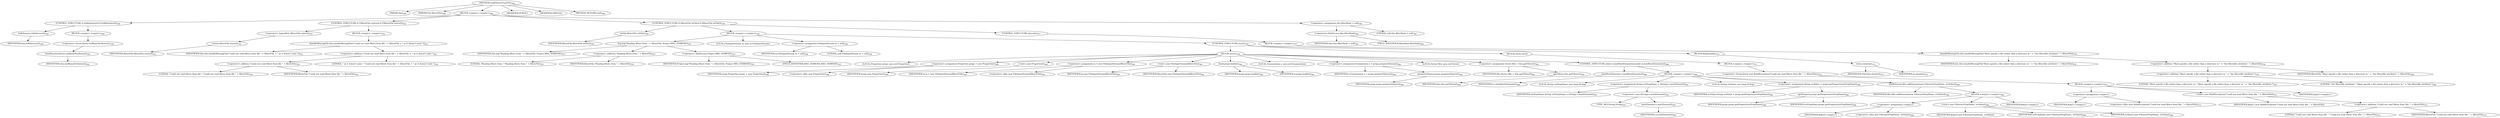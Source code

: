 digraph "readFiltersFromFile" {  
"749" [label = <(METHOD,readFiltersFromFile)<SUB>348</SUB>> ]
"83" [label = <(PARAM,this)<SUB>348</SUB>> ]
"750" [label = <(PARAM,File filtersFile)<SUB>348</SUB>> ]
"751" [label = <(BLOCK,&lt;empty&gt;,&lt;empty&gt;)<SUB>348</SUB>> ]
"752" [label = <(CONTROL_STRUCTURE,if (isReference()),if (isReference()))<SUB>349</SUB>> ]
"753" [label = <(isReference,isReference())<SUB>349</SUB>> ]
"82" [label = <(IDENTIFIER,this,isReference())<SUB>349</SUB>> ]
"754" [label = <(BLOCK,&lt;empty&gt;,&lt;empty&gt;)<SUB>349</SUB>> ]
"755" [label = <(&lt;operator&gt;.throw,throw tooManyAttributes();)<SUB>350</SUB>> ]
"756" [label = <(tooManyAttributes,tooManyAttributes())<SUB>350</SUB>> ]
"84" [label = <(IDENTIFIER,this,tooManyAttributes())<SUB>350</SUB>> ]
"757" [label = <(CONTROL_STRUCTURE,if (!filtersFile.exists()),if (!filtersFile.exists()))<SUB>352</SUB>> ]
"758" [label = <(&lt;operator&gt;.logicalNot,!filtersFile.exists())<SUB>352</SUB>> ]
"759" [label = <(exists,filtersFile.exists())<SUB>352</SUB>> ]
"760" [label = <(IDENTIFIER,filtersFile,filtersFile.exists())<SUB>352</SUB>> ]
"761" [label = <(BLOCK,&lt;empty&gt;,&lt;empty&gt;)<SUB>352</SUB>> ]
"762" [label = <(handleMissingFile,this.handleMissingFile(&quot;Could not read filters from file &quot; + filtersFile + &quot; as it doesn't exist.&quot;))<SUB>353</SUB>> ]
"85" [label = <(IDENTIFIER,this,this.handleMissingFile(&quot;Could not read filters from file &quot; + filtersFile + &quot; as it doesn't exist.&quot;))<SUB>353</SUB>> ]
"763" [label = <(&lt;operator&gt;.addition,&quot;Could not read filters from file &quot; + filtersFile + &quot; as it doesn't exist.&quot;)<SUB>353</SUB>> ]
"764" [label = <(&lt;operator&gt;.addition,&quot;Could not read filters from file &quot; + filtersFile)<SUB>353</SUB>> ]
"765" [label = <(LITERAL,&quot;Could not read filters from file &quot;,&quot;Could not read filters from file &quot; + filtersFile)<SUB>353</SUB>> ]
"766" [label = <(IDENTIFIER,filtersFile,&quot;Could not read filters from file &quot; + filtersFile)<SUB>354</SUB>> ]
"767" [label = <(LITERAL,&quot; as it doesn't exist.&quot;,&quot;Could not read filters from file &quot; + filtersFile + &quot; as it doesn't exist.&quot;)<SUB>354</SUB>> ]
"768" [label = <(CONTROL_STRUCTURE,if (filtersFile.isFile()),if (filtersFile.isFile()))<SUB>356</SUB>> ]
"769" [label = <(isFile,filtersFile.isFile())<SUB>356</SUB>> ]
"770" [label = <(IDENTIFIER,filtersFile,filtersFile.isFile())<SUB>356</SUB>> ]
"771" [label = <(BLOCK,&lt;empty&gt;,&lt;empty&gt;)<SUB>356</SUB>> ]
"772" [label = <(log,log(&quot;Reading filters from &quot; + filtersFile, Project.MSG_VERBOSE))<SUB>357</SUB>> ]
"86" [label = <(IDENTIFIER,this,log(&quot;Reading filters from &quot; + filtersFile, Project.MSG_VERBOSE))<SUB>357</SUB>> ]
"773" [label = <(&lt;operator&gt;.addition,&quot;Reading filters from &quot; + filtersFile)<SUB>357</SUB>> ]
"774" [label = <(LITERAL,&quot;Reading filters from &quot;,&quot;Reading filters from &quot; + filtersFile)<SUB>357</SUB>> ]
"775" [label = <(IDENTIFIER,filtersFile,&quot;Reading filters from &quot; + filtersFile)<SUB>357</SUB>> ]
"776" [label = <(&lt;operator&gt;.fieldAccess,Project.MSG_VERBOSE)<SUB>357</SUB>> ]
"777" [label = <(IDENTIFIER,Project,log(&quot;Reading filters from &quot; + filtersFile, Project.MSG_VERBOSE))<SUB>357</SUB>> ]
"778" [label = <(FIELD_IDENTIFIER,MSG_VERBOSE,MSG_VERBOSE)<SUB>357</SUB>> ]
"90" [label = <(LOCAL,FileInputStream in: java.io.FileInputStream)> ]
"779" [label = <(&lt;operator&gt;.assignment,FileInputStream in = null)<SUB>358</SUB>> ]
"780" [label = <(IDENTIFIER,in,FileInputStream in = null)<SUB>358</SUB>> ]
"781" [label = <(LITERAL,null,FileInputStream in = null)<SUB>358</SUB>> ]
"782" [label = <(CONTROL_STRUCTURE,try,try)<SUB>359</SUB>> ]
"783" [label = <(BLOCK,try,try)<SUB>359</SUB>> ]
"88" [label = <(LOCAL,Properties props: java.util.Properties)> ]
"784" [label = <(&lt;operator&gt;.assignment,Properties props = new Properties())<SUB>360</SUB>> ]
"785" [label = <(IDENTIFIER,props,Properties props = new Properties())<SUB>360</SUB>> ]
"786" [label = <(&lt;operator&gt;.alloc,new Properties())<SUB>360</SUB>> ]
"787" [label = <(&lt;init&gt;,new Properties())<SUB>360</SUB>> ]
"87" [label = <(IDENTIFIER,props,new Properties())<SUB>360</SUB>> ]
"788" [label = <(&lt;operator&gt;.assignment,in = new FileInputStream(filtersFile))<SUB>361</SUB>> ]
"789" [label = <(IDENTIFIER,in,in = new FileInputStream(filtersFile))<SUB>361</SUB>> ]
"790" [label = <(&lt;operator&gt;.alloc,new FileInputStream(filtersFile))<SUB>361</SUB>> ]
"791" [label = <(&lt;init&gt;,new FileInputStream(filtersFile))<SUB>361</SUB>> ]
"89" [label = <(IDENTIFIER,in,new FileInputStream(filtersFile))<SUB>361</SUB>> ]
"792" [label = <(IDENTIFIER,filtersFile,new FileInputStream(filtersFile))<SUB>361</SUB>> ]
"793" [label = <(load,props.load(in))<SUB>362</SUB>> ]
"794" [label = <(IDENTIFIER,props,props.load(in))<SUB>362</SUB>> ]
"795" [label = <(IDENTIFIER,in,props.load(in))<SUB>362</SUB>> ]
"796" [label = <(LOCAL,Enumeration e: java.util.Enumeration)> ]
"797" [label = <(&lt;operator&gt;.assignment,Enumeration e = props.propertyNames())<SUB>364</SUB>> ]
"798" [label = <(IDENTIFIER,e,Enumeration e = props.propertyNames())<SUB>364</SUB>> ]
"799" [label = <(propertyNames,props.propertyNames())<SUB>364</SUB>> ]
"800" [label = <(IDENTIFIER,props,props.propertyNames())<SUB>364</SUB>> ]
"801" [label = <(LOCAL,Vector filts: java.util.Vector)> ]
"802" [label = <(&lt;operator&gt;.assignment,Vector filts = this.getFilters())<SUB>365</SUB>> ]
"803" [label = <(IDENTIFIER,filts,Vector filts = this.getFilters())<SUB>365</SUB>> ]
"804" [label = <(getFilters,this.getFilters())<SUB>365</SUB>> ]
"91" [label = <(IDENTIFIER,this,this.getFilters())<SUB>365</SUB>> ]
"805" [label = <(CONTROL_STRUCTURE,while (e.hasMoreElements()),while (e.hasMoreElements()))<SUB>366</SUB>> ]
"806" [label = <(hasMoreElements,e.hasMoreElements())<SUB>366</SUB>> ]
"807" [label = <(IDENTIFIER,e,e.hasMoreElements())<SUB>366</SUB>> ]
"808" [label = <(BLOCK,&lt;empty&gt;,&lt;empty&gt;)<SUB>366</SUB>> ]
"809" [label = <(LOCAL,String strPropName: java.lang.String)> ]
"810" [label = <(&lt;operator&gt;.assignment,String strPropName = (String) e.nextElement())<SUB>367</SUB>> ]
"811" [label = <(IDENTIFIER,strPropName,String strPropName = (String) e.nextElement())<SUB>367</SUB>> ]
"812" [label = <(&lt;operator&gt;.cast,(String) e.nextElement())<SUB>367</SUB>> ]
"813" [label = <(TYPE_REF,String,String)<SUB>367</SUB>> ]
"814" [label = <(nextElement,e.nextElement())<SUB>367</SUB>> ]
"815" [label = <(IDENTIFIER,e,e.nextElement())<SUB>367</SUB>> ]
"816" [label = <(LOCAL,String strValue: java.lang.String)> ]
"817" [label = <(&lt;operator&gt;.assignment,String strValue = props.getProperty(strPropName))<SUB>368</SUB>> ]
"818" [label = <(IDENTIFIER,strValue,String strValue = props.getProperty(strPropName))<SUB>368</SUB>> ]
"819" [label = <(getProperty,props.getProperty(strPropName))<SUB>368</SUB>> ]
"820" [label = <(IDENTIFIER,props,props.getProperty(strPropName))<SUB>368</SUB>> ]
"821" [label = <(IDENTIFIER,strPropName,props.getProperty(strPropName))<SUB>368</SUB>> ]
"822" [label = <(addElement,filts.addElement(new Filter(strPropName, strValue)))<SUB>369</SUB>> ]
"823" [label = <(IDENTIFIER,filts,filts.addElement(new Filter(strPropName, strValue)))<SUB>369</SUB>> ]
"824" [label = <(BLOCK,&lt;empty&gt;,&lt;empty&gt;)<SUB>369</SUB>> ]
"825" [label = <(&lt;operator&gt;.assignment,&lt;empty&gt;)> ]
"826" [label = <(IDENTIFIER,$obj10,&lt;empty&gt;)> ]
"827" [label = <(&lt;operator&gt;.alloc,new Filter(strPropName, strValue))<SUB>369</SUB>> ]
"828" [label = <(&lt;init&gt;,new Filter(strPropName, strValue))<SUB>369</SUB>> ]
"829" [label = <(IDENTIFIER,$obj10,new Filter(strPropName, strValue))> ]
"830" [label = <(IDENTIFIER,strPropName,new Filter(strPropName, strValue))<SUB>369</SUB>> ]
"831" [label = <(IDENTIFIER,strValue,new Filter(strPropName, strValue))<SUB>369</SUB>> ]
"832" [label = <(IDENTIFIER,$obj10,&lt;empty&gt;)> ]
"833" [label = <(BLOCK,catch,catch)> ]
"834" [label = <(BLOCK,&lt;empty&gt;,&lt;empty&gt;)<SUB>371</SUB>> ]
"835" [label = <(&lt;operator&gt;.throw,throw new BuildException(&quot;Could not read filters from file: &quot; + filtersFile);)<SUB>372</SUB>> ]
"836" [label = <(BLOCK,&lt;empty&gt;,&lt;empty&gt;)<SUB>372</SUB>> ]
"837" [label = <(&lt;operator&gt;.assignment,&lt;empty&gt;)> ]
"838" [label = <(IDENTIFIER,$obj11,&lt;empty&gt;)> ]
"839" [label = <(&lt;operator&gt;.alloc,new BuildException(&quot;Could not read filters from file: &quot; + filtersFile))<SUB>372</SUB>> ]
"840" [label = <(&lt;init&gt;,new BuildException(&quot;Could not read filters from file: &quot; + filtersFile))<SUB>372</SUB>> ]
"841" [label = <(IDENTIFIER,$obj11,new BuildException(&quot;Could not read filters from file: &quot; + filtersFile))> ]
"842" [label = <(&lt;operator&gt;.addition,&quot;Could not read filters from file: &quot; + filtersFile)<SUB>372</SUB>> ]
"843" [label = <(LITERAL,&quot;Could not read filters from file: &quot;,&quot;Could not read filters from file: &quot; + filtersFile)<SUB>372</SUB>> ]
"844" [label = <(IDENTIFIER,filtersFile,&quot;Could not read filters from file: &quot; + filtersFile)<SUB>373</SUB>> ]
"845" [label = <(IDENTIFIER,$obj11,&lt;empty&gt;)> ]
"846" [label = <(BLOCK,finally,finally)<SUB>374</SUB>> ]
"847" [label = <(close,close(in))<SUB>375</SUB>> ]
"848" [label = <(IDENTIFIER,FileUtils,close(in))<SUB>375</SUB>> ]
"849" [label = <(IDENTIFIER,in,close(in))<SUB>375</SUB>> ]
"850" [label = <(CONTROL_STRUCTURE,else,else)<SUB>377</SUB>> ]
"851" [label = <(BLOCK,&lt;empty&gt;,&lt;empty&gt;)<SUB>377</SUB>> ]
"852" [label = <(handleMissingFile,this.handleMissingFile(&quot;Must specify a file rather than a directory in &quot; + &quot;the filtersfile attribute:&quot; + filtersFile))<SUB>378</SUB>> ]
"92" [label = <(IDENTIFIER,this,this.handleMissingFile(&quot;Must specify a file rather than a directory in &quot; + &quot;the filtersfile attribute:&quot; + filtersFile))<SUB>378</SUB>> ]
"853" [label = <(&lt;operator&gt;.addition,&quot;Must specify a file rather than a directory in &quot; + &quot;the filtersfile attribute:&quot; + filtersFile)<SUB>379</SUB>> ]
"854" [label = <(&lt;operator&gt;.addition,&quot;Must specify a file rather than a directory in &quot; + &quot;the filtersfile attribute:&quot;)<SUB>379</SUB>> ]
"855" [label = <(LITERAL,&quot;Must specify a file rather than a directory in &quot;,&quot;Must specify a file rather than a directory in &quot; + &quot;the filtersfile attribute:&quot;)<SUB>379</SUB>> ]
"856" [label = <(LITERAL,&quot;the filtersfile attribute:&quot;,&quot;Must specify a file rather than a directory in &quot; + &quot;the filtersfile attribute:&quot;)<SUB>380</SUB>> ]
"857" [label = <(IDENTIFIER,filtersFile,&quot;Must specify a file rather than a directory in &quot; + &quot;the filtersfile attribute:&quot; + filtersFile)<SUB>380</SUB>> ]
"858" [label = <(&lt;operator&gt;.assignment,this.filterHash = null)<SUB>382</SUB>> ]
"859" [label = <(&lt;operator&gt;.fieldAccess,this.filterHash)<SUB>382</SUB>> ]
"860" [label = <(IDENTIFIER,this,this.filterHash = null)<SUB>382</SUB>> ]
"861" [label = <(FIELD_IDENTIFIER,filterHash,filterHash)<SUB>382</SUB>> ]
"862" [label = <(LITERAL,null,this.filterHash = null)<SUB>382</SUB>> ]
"863" [label = <(MODIFIER,PUBLIC)> ]
"864" [label = <(MODIFIER,VIRTUAL)> ]
"865" [label = <(METHOD_RETURN,void)<SUB>348</SUB>> ]
  "749" -> "83" 
  "749" -> "750" 
  "749" -> "751" 
  "749" -> "863" 
  "749" -> "864" 
  "749" -> "865" 
  "751" -> "752" 
  "751" -> "757" 
  "751" -> "768" 
  "751" -> "858" 
  "752" -> "753" 
  "752" -> "754" 
  "753" -> "82" 
  "754" -> "755" 
  "755" -> "756" 
  "756" -> "84" 
  "757" -> "758" 
  "757" -> "761" 
  "758" -> "759" 
  "759" -> "760" 
  "761" -> "762" 
  "762" -> "85" 
  "762" -> "763" 
  "763" -> "764" 
  "763" -> "767" 
  "764" -> "765" 
  "764" -> "766" 
  "768" -> "769" 
  "768" -> "771" 
  "768" -> "850" 
  "769" -> "770" 
  "771" -> "772" 
  "771" -> "90" 
  "771" -> "779" 
  "771" -> "782" 
  "772" -> "86" 
  "772" -> "773" 
  "772" -> "776" 
  "773" -> "774" 
  "773" -> "775" 
  "776" -> "777" 
  "776" -> "778" 
  "779" -> "780" 
  "779" -> "781" 
  "782" -> "783" 
  "782" -> "833" 
  "782" -> "846" 
  "783" -> "88" 
  "783" -> "784" 
  "783" -> "787" 
  "783" -> "788" 
  "783" -> "791" 
  "783" -> "793" 
  "783" -> "796" 
  "783" -> "797" 
  "783" -> "801" 
  "783" -> "802" 
  "783" -> "805" 
  "784" -> "785" 
  "784" -> "786" 
  "787" -> "87" 
  "788" -> "789" 
  "788" -> "790" 
  "791" -> "89" 
  "791" -> "792" 
  "793" -> "794" 
  "793" -> "795" 
  "797" -> "798" 
  "797" -> "799" 
  "799" -> "800" 
  "802" -> "803" 
  "802" -> "804" 
  "804" -> "91" 
  "805" -> "806" 
  "805" -> "808" 
  "806" -> "807" 
  "808" -> "809" 
  "808" -> "810" 
  "808" -> "816" 
  "808" -> "817" 
  "808" -> "822" 
  "810" -> "811" 
  "810" -> "812" 
  "812" -> "813" 
  "812" -> "814" 
  "814" -> "815" 
  "817" -> "818" 
  "817" -> "819" 
  "819" -> "820" 
  "819" -> "821" 
  "822" -> "823" 
  "822" -> "824" 
  "824" -> "825" 
  "824" -> "828" 
  "824" -> "832" 
  "825" -> "826" 
  "825" -> "827" 
  "828" -> "829" 
  "828" -> "830" 
  "828" -> "831" 
  "833" -> "834" 
  "834" -> "835" 
  "835" -> "836" 
  "836" -> "837" 
  "836" -> "840" 
  "836" -> "845" 
  "837" -> "838" 
  "837" -> "839" 
  "840" -> "841" 
  "840" -> "842" 
  "842" -> "843" 
  "842" -> "844" 
  "846" -> "847" 
  "847" -> "848" 
  "847" -> "849" 
  "850" -> "851" 
  "851" -> "852" 
  "852" -> "92" 
  "852" -> "853" 
  "853" -> "854" 
  "853" -> "857" 
  "854" -> "855" 
  "854" -> "856" 
  "858" -> "859" 
  "858" -> "862" 
  "859" -> "860" 
  "859" -> "861" 
}
